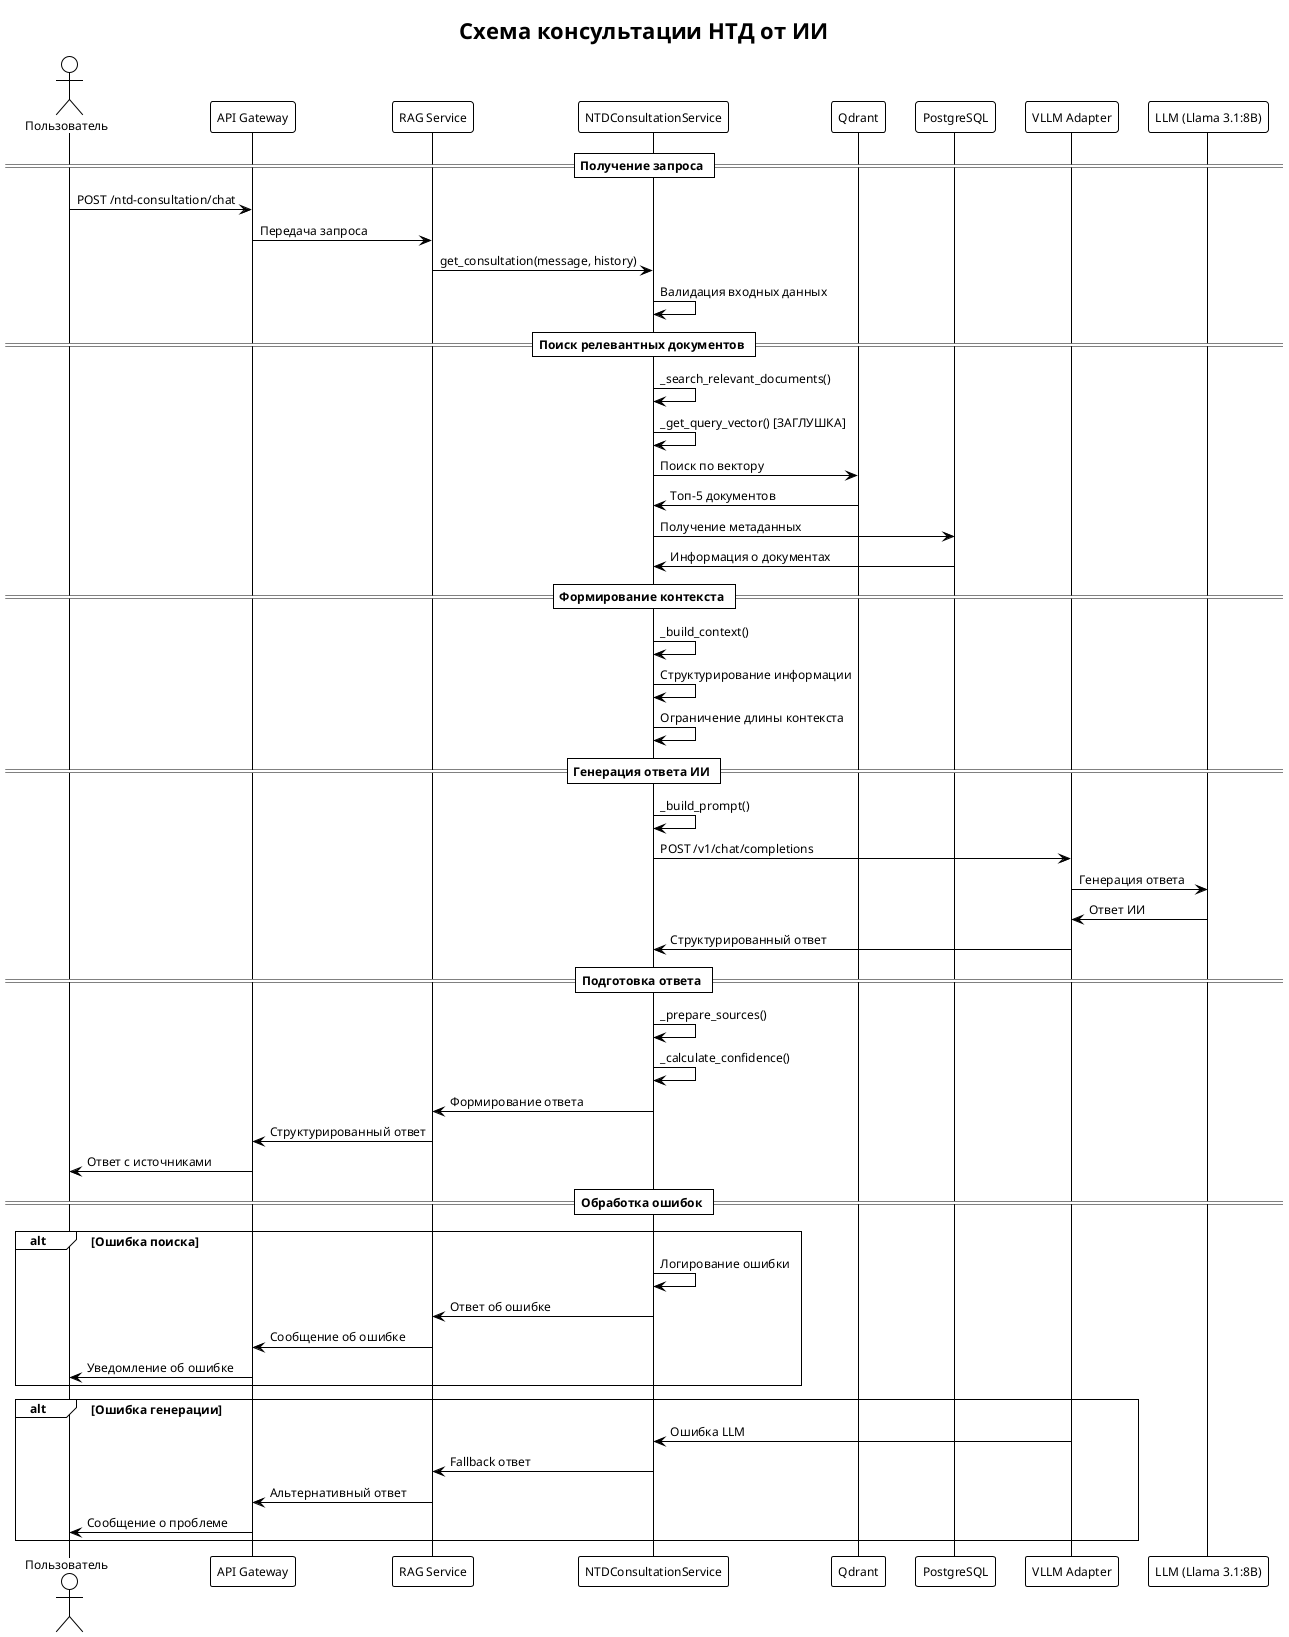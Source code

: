 @startuml NTD Consultation Process

!theme plain
skinparam backgroundColor #FFFFFF
skinparam defaultFontName Arial
skinparam defaultFontSize 12

title Схема консультации НТД от ИИ

actor "Пользователь" as User
participant "API Gateway" as Gateway
participant "RAG Service" as RAG
participant "NTDConsultationService" as Service
participant "Qdrant" as Qdrant
participant "PostgreSQL" as DB
participant "VLLM Adapter" as VLLM
participant "LLM (Llama 3.1:8B)" as LLM

== Получение запроса ==
User -> Gateway: POST /ntd-consultation/chat
Gateway -> RAG: Передача запроса
RAG -> Service: get_consultation(message, history)
Service -> Service: Валидация входных данных

== Поиск релевантных документов ==
Service -> Service: _search_relevant_documents()
Service -> Service: _get_query_vector() [ЗАГЛУШКА]
Service -> Qdrant: Поиск по вектору
Qdrant -> Service: Топ-5 документов
Service -> DB: Получение метаданных
DB -> Service: Информация о документах

== Формирование контекста ==
Service -> Service: _build_context()
Service -> Service: Структурирование информации
Service -> Service: Ограничение длины контекста

== Генерация ответа ИИ ==
Service -> Service: _build_prompt()
Service -> VLLM: POST /v1/chat/completions
VLLM -> LLM: Генерация ответа
LLM -> VLLM: Ответ ИИ
VLLM -> Service: Структурированный ответ

== Подготовка ответа ==
Service -> Service: _prepare_sources()
Service -> Service: _calculate_confidence()
Service -> RAG: Формирование ответа
RAG -> Gateway: Структурированный ответ
Gateway -> User: Ответ с источниками

== Обработка ошибок ==
alt Ошибка поиска
    Service -> Service: Логирование ошибки
    Service -> RAG: Ответ об ошибке
    RAG -> Gateway: Сообщение об ошибке
    Gateway -> User: Уведомление об ошибке
end

alt Ошибка генерации
    VLLM -> Service: Ошибка LLM
    Service -> RAG: Fallback ответ
    RAG -> Gateway: Альтернативный ответ
    Gateway -> User: Сообщение о проблеме
end

@enduml
